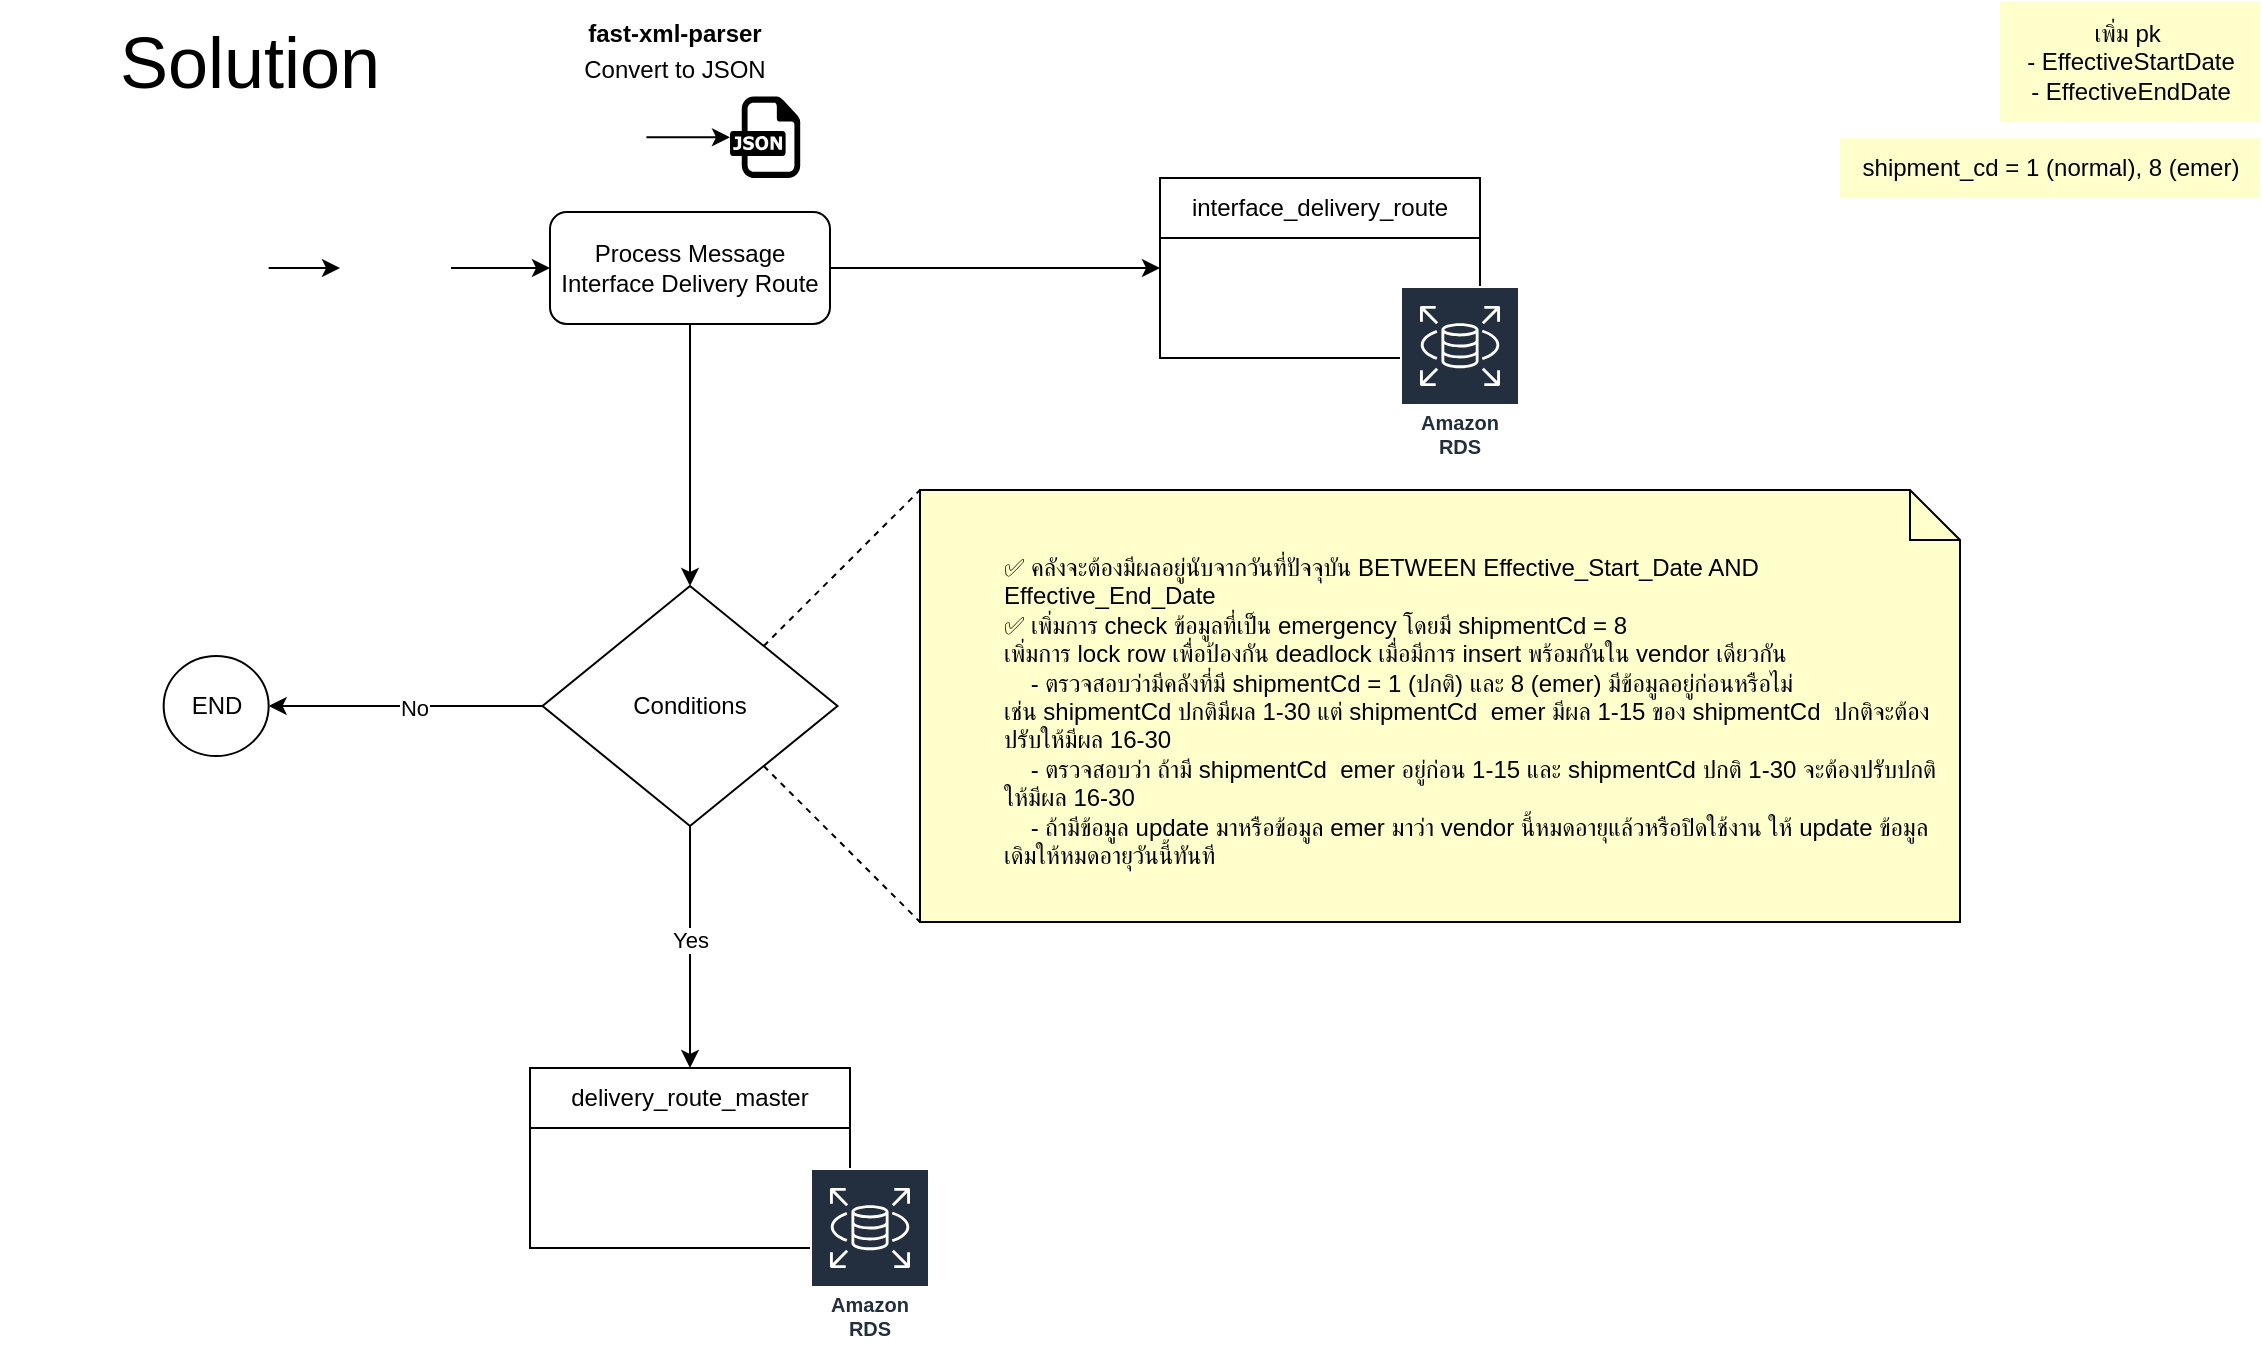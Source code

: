 <mxfile version="26.1.0">
  <diagram id="C5RBs43oDa-KdzZeNtuy" name="Page-1">
    <mxGraphModel dx="1561" dy="811" grid="1" gridSize="10" guides="1" tooltips="1" connect="1" arrows="1" fold="1" page="1" pageScale="1" pageWidth="1169" pageHeight="827" math="0" shadow="0">
      <root>
        <mxCell id="WIyWlLk6GJQsqaUBKTNV-0" />
        <mxCell id="WIyWlLk6GJQsqaUBKTNV-1" parent="WIyWlLk6GJQsqaUBKTNV-0" />
        <mxCell id="UXl0b42lht0FYfC2ThSm-90" style="edgeStyle=orthogonalEdgeStyle;rounded=0;orthogonalLoop=1;jettySize=auto;html=1;exitX=1;exitY=0.5;exitDx=0;exitDy=0;entryX=0;entryY=0.5;entryDx=0;entryDy=0;" parent="WIyWlLk6GJQsqaUBKTNV-1" source="UXl0b42lht0FYfC2ThSm-91" target="UXl0b42lht0FYfC2ThSm-93" edge="1">
          <mxGeometry relative="1" as="geometry" />
        </mxCell>
        <mxCell id="UXl0b42lht0FYfC2ThSm-91" value="" style="shape=image;verticalLabelPosition=bottom;labelBackgroundColor=default;verticalAlign=top;aspect=fixed;imageAspect=0;image=https://www.meshiq.com/wp-content/uploads/rabbitmq.png;" parent="WIyWlLk6GJQsqaUBKTNV-1" vertex="1">
          <mxGeometry x="30" y="126" width="124.33" height="70" as="geometry" />
        </mxCell>
        <mxCell id="UXl0b42lht0FYfC2ThSm-115" style="edgeStyle=orthogonalEdgeStyle;rounded=0;orthogonalLoop=1;jettySize=auto;html=1;exitX=1;exitY=0.5;exitDx=0;exitDy=0;entryX=0;entryY=0.5;entryDx=0;entryDy=0;" parent="WIyWlLk6GJQsqaUBKTNV-1" source="UXl0b42lht0FYfC2ThSm-93" target="UXl0b42lht0FYfC2ThSm-96" edge="1">
          <mxGeometry relative="1" as="geometry" />
        </mxCell>
        <mxCell id="UXl0b42lht0FYfC2ThSm-93" value="" style="shape=image;html=1;verticalAlign=top;verticalLabelPosition=bottom;labelBackgroundColor=#ffffff;imageAspect=0;aspect=fixed;image=https://cdn1.iconfinder.com/data/icons/hawcons/32/699613-icon-102-document-file-xml-128.png" parent="WIyWlLk6GJQsqaUBKTNV-1" vertex="1">
          <mxGeometry x="190" y="133.25" width="55.5" height="55.5" as="geometry" />
        </mxCell>
        <mxCell id="jXdcRis7HrLwo1KE1NrE-1" style="edgeStyle=orthogonalEdgeStyle;rounded=0;orthogonalLoop=1;jettySize=auto;html=1;exitX=1;exitY=0.5;exitDx=0;exitDy=0;entryX=0;entryY=0.5;entryDx=0;entryDy=0;" edge="1" parent="WIyWlLk6GJQsqaUBKTNV-1" source="UXl0b42lht0FYfC2ThSm-96" target="UXl0b42lht0FYfC2ThSm-100">
          <mxGeometry relative="1" as="geometry" />
        </mxCell>
        <mxCell id="jXdcRis7HrLwo1KE1NrE-4" style="edgeStyle=orthogonalEdgeStyle;rounded=0;orthogonalLoop=1;jettySize=auto;html=1;exitX=0.5;exitY=1;exitDx=0;exitDy=0;entryX=0.5;entryY=0;entryDx=0;entryDy=0;" edge="1" parent="WIyWlLk6GJQsqaUBKTNV-1" source="UXl0b42lht0FYfC2ThSm-96" target="UXl0b42lht0FYfC2ThSm-99">
          <mxGeometry relative="1" as="geometry" />
        </mxCell>
        <mxCell id="UXl0b42lht0FYfC2ThSm-96" value="Process Message Interface Delivery Route" style="rounded=1;whiteSpace=wrap;html=1;fontSize=12;glass=0;strokeWidth=1;shadow=0;" parent="WIyWlLk6GJQsqaUBKTNV-1" vertex="1">
          <mxGeometry x="295" y="133" width="140" height="56" as="geometry" />
        </mxCell>
        <mxCell id="UXl0b42lht0FYfC2ThSm-97" value="" style="dashed=0;outlineConnect=0;html=1;align=center;labelPosition=center;verticalLabelPosition=bottom;verticalAlign=top;shape=mxgraph.weblogos.json" parent="WIyWlLk6GJQsqaUBKTNV-1" vertex="1">
          <mxGeometry x="385" y="75.28" width="35.1" height="40.72" as="geometry" />
        </mxCell>
        <mxCell id="jXdcRis7HrLwo1KE1NrE-5" style="edgeStyle=orthogonalEdgeStyle;rounded=0;orthogonalLoop=1;jettySize=auto;html=1;exitX=0.5;exitY=1;exitDx=0;exitDy=0;entryX=0.5;entryY=0;entryDx=0;entryDy=0;" edge="1" parent="WIyWlLk6GJQsqaUBKTNV-1" source="UXl0b42lht0FYfC2ThSm-99" target="UXl0b42lht0FYfC2ThSm-102">
          <mxGeometry relative="1" as="geometry" />
        </mxCell>
        <mxCell id="jXdcRis7HrLwo1KE1NrE-9" value="Yes" style="edgeLabel;html=1;align=center;verticalAlign=middle;resizable=0;points=[];" vertex="1" connectable="0" parent="jXdcRis7HrLwo1KE1NrE-5">
          <mxGeometry x="-0.058" relative="1" as="geometry">
            <mxPoint as="offset" />
          </mxGeometry>
        </mxCell>
        <mxCell id="jXdcRis7HrLwo1KE1NrE-8" value="" style="edgeStyle=orthogonalEdgeStyle;rounded=0;orthogonalLoop=1;jettySize=auto;html=1;" edge="1" parent="WIyWlLk6GJQsqaUBKTNV-1" source="UXl0b42lht0FYfC2ThSm-99" target="jXdcRis7HrLwo1KE1NrE-7">
          <mxGeometry relative="1" as="geometry" />
        </mxCell>
        <mxCell id="jXdcRis7HrLwo1KE1NrE-10" value="No" style="edgeLabel;html=1;align=center;verticalAlign=middle;resizable=0;points=[];" vertex="1" connectable="0" parent="jXdcRis7HrLwo1KE1NrE-8">
          <mxGeometry x="-0.052" y="1" relative="1" as="geometry">
            <mxPoint as="offset" />
          </mxGeometry>
        </mxCell>
        <mxCell id="UXl0b42lht0FYfC2ThSm-99" value="Conditions" style="rhombus;whiteSpace=wrap;html=1;" parent="WIyWlLk6GJQsqaUBKTNV-1" vertex="1">
          <mxGeometry x="291.25" y="320" width="147.5" height="120" as="geometry" />
        </mxCell>
        <mxCell id="UXl0b42lht0FYfC2ThSm-100" value="interface_delivery_route" style="swimlane;fontStyle=0;childLayout=stackLayout;horizontal=1;startSize=30;horizontalStack=0;resizeParent=1;resizeParentMax=0;resizeLast=0;collapsible=1;marginBottom=0;whiteSpace=wrap;html=1;" parent="WIyWlLk6GJQsqaUBKTNV-1" vertex="1">
          <mxGeometry x="600" y="116.0" width="160" height="90" as="geometry" />
        </mxCell>
        <mxCell id="UXl0b42lht0FYfC2ThSm-101" value="" style="group" parent="WIyWlLk6GJQsqaUBKTNV-1" vertex="1" connectable="0">
          <mxGeometry x="285" y="561" width="200" height="140" as="geometry" />
        </mxCell>
        <mxCell id="UXl0b42lht0FYfC2ThSm-102" value="delivery_route_master" style="swimlane;fontStyle=0;childLayout=stackLayout;horizontal=1;startSize=30;horizontalStack=0;resizeParent=1;resizeParentMax=0;resizeLast=0;collapsible=1;marginBottom=0;whiteSpace=wrap;html=1;" parent="UXl0b42lht0FYfC2ThSm-101" vertex="1">
          <mxGeometry width="160" height="90" as="geometry" />
        </mxCell>
        <mxCell id="UXl0b42lht0FYfC2ThSm-103" value="Amazon RDS" style="sketch=0;outlineConnect=0;fontColor=#232F3E;gradientColor=none;strokeColor=#ffffff;fillColor=#232F3E;dashed=0;verticalLabelPosition=middle;verticalAlign=bottom;align=center;html=1;whiteSpace=wrap;fontSize=10;fontStyle=1;spacing=3;shape=mxgraph.aws4.productIcon;prIcon=mxgraph.aws4.rds;" parent="UXl0b42lht0FYfC2ThSm-101" vertex="1">
          <mxGeometry x="140" y="50" width="60" height="90" as="geometry" />
        </mxCell>
        <mxCell id="UXl0b42lht0FYfC2ThSm-104" value="&lt;font style=&quot;font-size: 36px;&quot;&gt;Solution&amp;nbsp;&lt;/font&gt;" style="text;html=1;align=center;verticalAlign=middle;whiteSpace=wrap;rounded=0;" parent="WIyWlLk6GJQsqaUBKTNV-1" vertex="1">
          <mxGeometry x="20" y="42.72" width="260" height="30" as="geometry" />
        </mxCell>
        <mxCell id="UXl0b42lht0FYfC2ThSm-112" style="edgeStyle=orthogonalEdgeStyle;rounded=0;orthogonalLoop=1;jettySize=auto;html=1;exitX=1;exitY=0.5;exitDx=0;exitDy=0;" parent="WIyWlLk6GJQsqaUBKTNV-1" source="UXl0b42lht0FYfC2ThSm-113" target="UXl0b42lht0FYfC2ThSm-97" edge="1">
          <mxGeometry relative="1" as="geometry" />
        </mxCell>
        <mxCell id="UXl0b42lht0FYfC2ThSm-113" value="" style="shape=image;html=1;verticalAlign=top;verticalLabelPosition=bottom;labelBackgroundColor=#ffffff;imageAspect=0;aspect=fixed;image=https://cdn1.iconfinder.com/data/icons/hawcons/32/699613-icon-102-document-file-xml-128.png" parent="WIyWlLk6GJQsqaUBKTNV-1" vertex="1">
          <mxGeometry x="305" y="76.53" width="38.22" height="38.22" as="geometry" />
        </mxCell>
        <mxCell id="UXl0b42lht0FYfC2ThSm-114" value="Convert to JSON" style="text;html=1;align=center;verticalAlign=middle;whiteSpace=wrap;rounded=0;" parent="WIyWlLk6GJQsqaUBKTNV-1" vertex="1">
          <mxGeometry x="280" y="46.53" width="155" height="30" as="geometry" />
        </mxCell>
        <mxCell id="UXl0b42lht0FYfC2ThSm-116" value="Amazon RDS" style="sketch=0;outlineConnect=0;fontColor=#232F3E;gradientColor=none;strokeColor=#ffffff;fillColor=#232F3E;dashed=0;verticalLabelPosition=middle;verticalAlign=bottom;align=center;html=1;whiteSpace=wrap;fontSize=10;fontStyle=1;spacing=3;shape=mxgraph.aws4.productIcon;prIcon=mxgraph.aws4.rds;" parent="WIyWlLk6GJQsqaUBKTNV-1" vertex="1">
          <mxGeometry x="720" y="170" width="60" height="90" as="geometry" />
        </mxCell>
        <mxCell id="UXl0b42lht0FYfC2ThSm-155" value="&lt;b&gt;fast-xml-parser&lt;/b&gt;" style="text;whiteSpace=wrap;html=1;align=center;" parent="WIyWlLk6GJQsqaUBKTNV-1" vertex="1">
          <mxGeometry x="310.05" y="30" width="94.95" height="25" as="geometry" />
        </mxCell>
        <mxCell id="UXl0b42lht0FYfC2ThSm-165" value="เพิ่ม pk&amp;nbsp;&lt;div&gt;-&amp;nbsp;EffectiveStartDate&lt;/div&gt;&lt;div&gt;-&amp;nbsp;EffectiveEndDate&lt;/div&gt;" style="text;html=1;align=center;verticalAlign=middle;resizable=0;points=[];autosize=1;strokeColor=none;fillColor=#FFFFCC;" parent="WIyWlLk6GJQsqaUBKTNV-1" vertex="1">
          <mxGeometry x="1020" y="27.72" width="130" height="60" as="geometry" />
        </mxCell>
        <mxCell id="UXl0b42lht0FYfC2ThSm-167" value="shipment_cd = 1 (normal), 8 (emer)" style="text;html=1;align=center;verticalAlign=middle;resizable=0;points=[];autosize=1;strokeColor=none;fillColor=#FFFFCC;" parent="WIyWlLk6GJQsqaUBKTNV-1" vertex="1">
          <mxGeometry x="940" y="96" width="210" height="30" as="geometry" />
        </mxCell>
        <mxCell id="jXdcRis7HrLwo1KE1NrE-3" value="&lt;blockquote style=&quot;margin: 0 0 0 40px; border: none; padding: 0px;&quot;&gt;&lt;div&gt;✅ คลังจะต้องมีผลอยู่นับจากวันที่ปัจจุบัน BETWEEN Effective_Start_Date AND Effective_End_Date&lt;/div&gt;&lt;div&gt;✅ เพิ่มการ check ข้อมูลที่เป็น emergency โดยมี shipmentCd = 8&lt;/div&gt;&lt;div&gt;เพิ่มการ lock row เพื่อป้องกัน deadlock เมื่อมีการ insert พร้อมกันใน vendor เดียวกัน&lt;/div&gt;&lt;div&gt;&amp;nbsp; &amp;nbsp; - ตรวจสอบว่ามีคลังที่มี shipmentCd = 1 (ปกติ) และ 8 (emer) มีข้อมูลอยู่ก่อนหรือไม่&lt;/div&gt;&lt;div&gt;เช่น shipmentCd ปกติมีผล 1-30 แต่ shipmentCd&amp;nbsp; emer มีผล 1-15 ของ shipmentCd&amp;nbsp; ปกติจะต้องปรับให้มีผล 16-30&lt;/div&gt;&lt;div&gt;&amp;nbsp; &amp;nbsp; - ตรวจสอบว่า ถ้ามี shipmentCd&amp;nbsp; emer อยู่ก่อน 1-15 และ shipmentCd ปกติ 1-30 จะต้องปรับปกติให้มีผล 16-30&lt;/div&gt;&lt;div&gt;&amp;nbsp; &amp;nbsp; - ถ้ามีข้อมูล update มาหรือข้อมูล emer มาว่า vendor นี้หมดอายุแล้วหรือปิดใช้งาน ให้ update ข้อมูลเดิมให้หมดอายุวันนี้ทันที&lt;/div&gt;&lt;/blockquote&gt;" style="shape=note2;boundedLbl=1;whiteSpace=wrap;html=1;size=25;verticalAlign=top;align=left;fillColor=light-dark(#FFFFCC,var(--ge-dark-color, #121212));" vertex="1" parent="WIyWlLk6GJQsqaUBKTNV-1">
          <mxGeometry x="480" y="272" width="520" height="216" as="geometry" />
        </mxCell>
        <mxCell id="jXdcRis7HrLwo1KE1NrE-7" value="END" style="ellipse;whiteSpace=wrap;html=1;" vertex="1" parent="WIyWlLk6GJQsqaUBKTNV-1">
          <mxGeometry x="101.83" y="355" width="52.5" height="50" as="geometry" />
        </mxCell>
        <mxCell id="jXdcRis7HrLwo1KE1NrE-12" value="" style="endArrow=none;dashed=1;html=1;rounded=0;exitX=1;exitY=0;exitDx=0;exitDy=0;entryX=0;entryY=0;entryDx=0;entryDy=0;entryPerimeter=0;" edge="1" parent="WIyWlLk6GJQsqaUBKTNV-1" source="UXl0b42lht0FYfC2ThSm-99" target="jXdcRis7HrLwo1KE1NrE-3">
          <mxGeometry width="50" height="50" relative="1" as="geometry">
            <mxPoint x="620" y="430" as="sourcePoint" />
            <mxPoint x="670" y="380" as="targetPoint" />
          </mxGeometry>
        </mxCell>
        <mxCell id="jXdcRis7HrLwo1KE1NrE-13" value="" style="endArrow=none;dashed=1;html=1;rounded=0;exitX=1;exitY=1;exitDx=0;exitDy=0;entryX=0;entryY=1;entryDx=0;entryDy=0;entryPerimeter=0;" edge="1" parent="WIyWlLk6GJQsqaUBKTNV-1" source="UXl0b42lht0FYfC2ThSm-99" target="jXdcRis7HrLwo1KE1NrE-3">
          <mxGeometry width="50" height="50" relative="1" as="geometry">
            <mxPoint x="412" y="360" as="sourcePoint" />
            <mxPoint x="460" y="300" as="targetPoint" />
          </mxGeometry>
        </mxCell>
      </root>
    </mxGraphModel>
  </diagram>
</mxfile>

